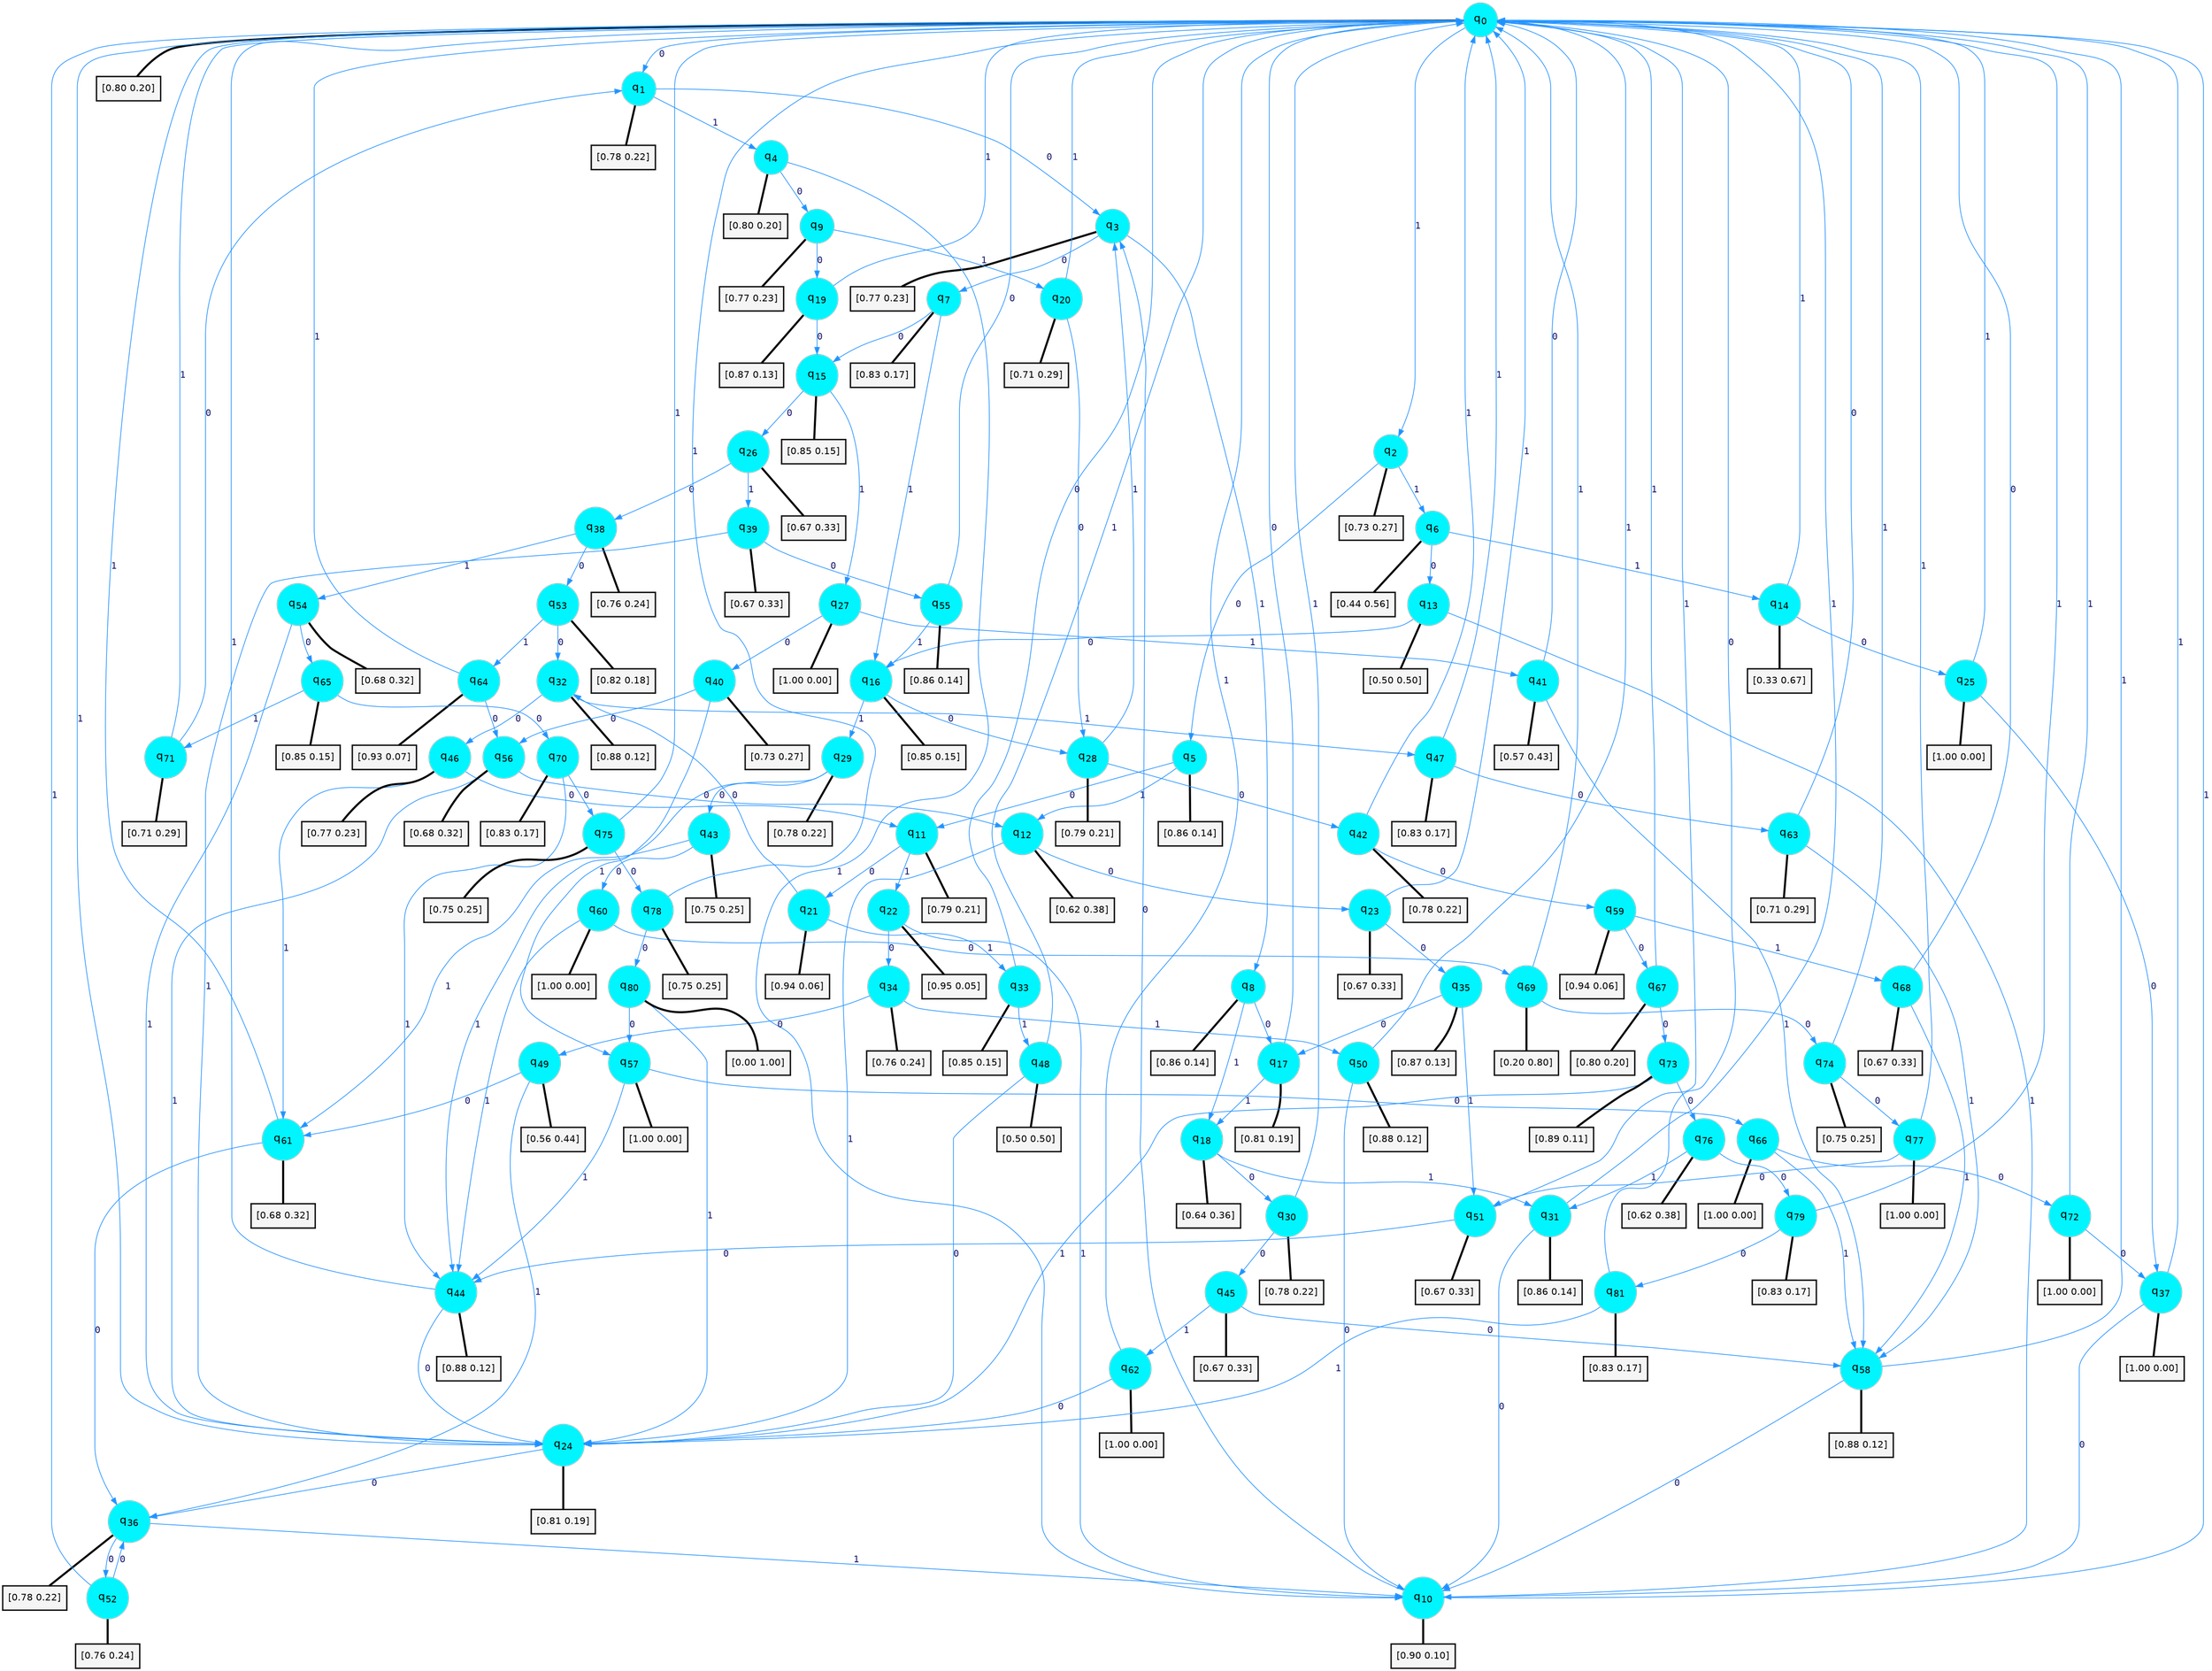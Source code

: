 digraph G {
graph [
bgcolor=transparent, dpi=300, rankdir=TD, size="40,25"];
node [
color=gray, fillcolor=turquoise1, fontcolor=black, fontname=Helvetica, fontsize=16, fontweight=bold, shape=circle, style=filled];
edge [
arrowsize=1, color=dodgerblue1, fontcolor=midnightblue, fontname=courier, fontweight=bold, penwidth=1, style=solid, weight=20];
0[label=<q<SUB>0</SUB>>];
1[label=<q<SUB>1</SUB>>];
2[label=<q<SUB>2</SUB>>];
3[label=<q<SUB>3</SUB>>];
4[label=<q<SUB>4</SUB>>];
5[label=<q<SUB>5</SUB>>];
6[label=<q<SUB>6</SUB>>];
7[label=<q<SUB>7</SUB>>];
8[label=<q<SUB>8</SUB>>];
9[label=<q<SUB>9</SUB>>];
10[label=<q<SUB>10</SUB>>];
11[label=<q<SUB>11</SUB>>];
12[label=<q<SUB>12</SUB>>];
13[label=<q<SUB>13</SUB>>];
14[label=<q<SUB>14</SUB>>];
15[label=<q<SUB>15</SUB>>];
16[label=<q<SUB>16</SUB>>];
17[label=<q<SUB>17</SUB>>];
18[label=<q<SUB>18</SUB>>];
19[label=<q<SUB>19</SUB>>];
20[label=<q<SUB>20</SUB>>];
21[label=<q<SUB>21</SUB>>];
22[label=<q<SUB>22</SUB>>];
23[label=<q<SUB>23</SUB>>];
24[label=<q<SUB>24</SUB>>];
25[label=<q<SUB>25</SUB>>];
26[label=<q<SUB>26</SUB>>];
27[label=<q<SUB>27</SUB>>];
28[label=<q<SUB>28</SUB>>];
29[label=<q<SUB>29</SUB>>];
30[label=<q<SUB>30</SUB>>];
31[label=<q<SUB>31</SUB>>];
32[label=<q<SUB>32</SUB>>];
33[label=<q<SUB>33</SUB>>];
34[label=<q<SUB>34</SUB>>];
35[label=<q<SUB>35</SUB>>];
36[label=<q<SUB>36</SUB>>];
37[label=<q<SUB>37</SUB>>];
38[label=<q<SUB>38</SUB>>];
39[label=<q<SUB>39</SUB>>];
40[label=<q<SUB>40</SUB>>];
41[label=<q<SUB>41</SUB>>];
42[label=<q<SUB>42</SUB>>];
43[label=<q<SUB>43</SUB>>];
44[label=<q<SUB>44</SUB>>];
45[label=<q<SUB>45</SUB>>];
46[label=<q<SUB>46</SUB>>];
47[label=<q<SUB>47</SUB>>];
48[label=<q<SUB>48</SUB>>];
49[label=<q<SUB>49</SUB>>];
50[label=<q<SUB>50</SUB>>];
51[label=<q<SUB>51</SUB>>];
52[label=<q<SUB>52</SUB>>];
53[label=<q<SUB>53</SUB>>];
54[label=<q<SUB>54</SUB>>];
55[label=<q<SUB>55</SUB>>];
56[label=<q<SUB>56</SUB>>];
57[label=<q<SUB>57</SUB>>];
58[label=<q<SUB>58</SUB>>];
59[label=<q<SUB>59</SUB>>];
60[label=<q<SUB>60</SUB>>];
61[label=<q<SUB>61</SUB>>];
62[label=<q<SUB>62</SUB>>];
63[label=<q<SUB>63</SUB>>];
64[label=<q<SUB>64</SUB>>];
65[label=<q<SUB>65</SUB>>];
66[label=<q<SUB>66</SUB>>];
67[label=<q<SUB>67</SUB>>];
68[label=<q<SUB>68</SUB>>];
69[label=<q<SUB>69</SUB>>];
70[label=<q<SUB>70</SUB>>];
71[label=<q<SUB>71</SUB>>];
72[label=<q<SUB>72</SUB>>];
73[label=<q<SUB>73</SUB>>];
74[label=<q<SUB>74</SUB>>];
75[label=<q<SUB>75</SUB>>];
76[label=<q<SUB>76</SUB>>];
77[label=<q<SUB>77</SUB>>];
78[label=<q<SUB>78</SUB>>];
79[label=<q<SUB>79</SUB>>];
80[label=<q<SUB>80</SUB>>];
81[label=<q<SUB>81</SUB>>];
82[label="[0.80 0.20]", shape=box,fontcolor=black, fontname=Helvetica, fontsize=14, penwidth=2, fillcolor=whitesmoke,color=black];
83[label="[0.78 0.22]", shape=box,fontcolor=black, fontname=Helvetica, fontsize=14, penwidth=2, fillcolor=whitesmoke,color=black];
84[label="[0.73 0.27]", shape=box,fontcolor=black, fontname=Helvetica, fontsize=14, penwidth=2, fillcolor=whitesmoke,color=black];
85[label="[0.77 0.23]", shape=box,fontcolor=black, fontname=Helvetica, fontsize=14, penwidth=2, fillcolor=whitesmoke,color=black];
86[label="[0.80 0.20]", shape=box,fontcolor=black, fontname=Helvetica, fontsize=14, penwidth=2, fillcolor=whitesmoke,color=black];
87[label="[0.86 0.14]", shape=box,fontcolor=black, fontname=Helvetica, fontsize=14, penwidth=2, fillcolor=whitesmoke,color=black];
88[label="[0.44 0.56]", shape=box,fontcolor=black, fontname=Helvetica, fontsize=14, penwidth=2, fillcolor=whitesmoke,color=black];
89[label="[0.83 0.17]", shape=box,fontcolor=black, fontname=Helvetica, fontsize=14, penwidth=2, fillcolor=whitesmoke,color=black];
90[label="[0.86 0.14]", shape=box,fontcolor=black, fontname=Helvetica, fontsize=14, penwidth=2, fillcolor=whitesmoke,color=black];
91[label="[0.77 0.23]", shape=box,fontcolor=black, fontname=Helvetica, fontsize=14, penwidth=2, fillcolor=whitesmoke,color=black];
92[label="[0.90 0.10]", shape=box,fontcolor=black, fontname=Helvetica, fontsize=14, penwidth=2, fillcolor=whitesmoke,color=black];
93[label="[0.79 0.21]", shape=box,fontcolor=black, fontname=Helvetica, fontsize=14, penwidth=2, fillcolor=whitesmoke,color=black];
94[label="[0.62 0.38]", shape=box,fontcolor=black, fontname=Helvetica, fontsize=14, penwidth=2, fillcolor=whitesmoke,color=black];
95[label="[0.50 0.50]", shape=box,fontcolor=black, fontname=Helvetica, fontsize=14, penwidth=2, fillcolor=whitesmoke,color=black];
96[label="[0.33 0.67]", shape=box,fontcolor=black, fontname=Helvetica, fontsize=14, penwidth=2, fillcolor=whitesmoke,color=black];
97[label="[0.85 0.15]", shape=box,fontcolor=black, fontname=Helvetica, fontsize=14, penwidth=2, fillcolor=whitesmoke,color=black];
98[label="[0.85 0.15]", shape=box,fontcolor=black, fontname=Helvetica, fontsize=14, penwidth=2, fillcolor=whitesmoke,color=black];
99[label="[0.81 0.19]", shape=box,fontcolor=black, fontname=Helvetica, fontsize=14, penwidth=2, fillcolor=whitesmoke,color=black];
100[label="[0.64 0.36]", shape=box,fontcolor=black, fontname=Helvetica, fontsize=14, penwidth=2, fillcolor=whitesmoke,color=black];
101[label="[0.87 0.13]", shape=box,fontcolor=black, fontname=Helvetica, fontsize=14, penwidth=2, fillcolor=whitesmoke,color=black];
102[label="[0.71 0.29]", shape=box,fontcolor=black, fontname=Helvetica, fontsize=14, penwidth=2, fillcolor=whitesmoke,color=black];
103[label="[0.94 0.06]", shape=box,fontcolor=black, fontname=Helvetica, fontsize=14, penwidth=2, fillcolor=whitesmoke,color=black];
104[label="[0.95 0.05]", shape=box,fontcolor=black, fontname=Helvetica, fontsize=14, penwidth=2, fillcolor=whitesmoke,color=black];
105[label="[0.67 0.33]", shape=box,fontcolor=black, fontname=Helvetica, fontsize=14, penwidth=2, fillcolor=whitesmoke,color=black];
106[label="[0.81 0.19]", shape=box,fontcolor=black, fontname=Helvetica, fontsize=14, penwidth=2, fillcolor=whitesmoke,color=black];
107[label="[1.00 0.00]", shape=box,fontcolor=black, fontname=Helvetica, fontsize=14, penwidth=2, fillcolor=whitesmoke,color=black];
108[label="[0.67 0.33]", shape=box,fontcolor=black, fontname=Helvetica, fontsize=14, penwidth=2, fillcolor=whitesmoke,color=black];
109[label="[1.00 0.00]", shape=box,fontcolor=black, fontname=Helvetica, fontsize=14, penwidth=2, fillcolor=whitesmoke,color=black];
110[label="[0.79 0.21]", shape=box,fontcolor=black, fontname=Helvetica, fontsize=14, penwidth=2, fillcolor=whitesmoke,color=black];
111[label="[0.78 0.22]", shape=box,fontcolor=black, fontname=Helvetica, fontsize=14, penwidth=2, fillcolor=whitesmoke,color=black];
112[label="[0.78 0.22]", shape=box,fontcolor=black, fontname=Helvetica, fontsize=14, penwidth=2, fillcolor=whitesmoke,color=black];
113[label="[0.86 0.14]", shape=box,fontcolor=black, fontname=Helvetica, fontsize=14, penwidth=2, fillcolor=whitesmoke,color=black];
114[label="[0.88 0.12]", shape=box,fontcolor=black, fontname=Helvetica, fontsize=14, penwidth=2, fillcolor=whitesmoke,color=black];
115[label="[0.85 0.15]", shape=box,fontcolor=black, fontname=Helvetica, fontsize=14, penwidth=2, fillcolor=whitesmoke,color=black];
116[label="[0.76 0.24]", shape=box,fontcolor=black, fontname=Helvetica, fontsize=14, penwidth=2, fillcolor=whitesmoke,color=black];
117[label="[0.87 0.13]", shape=box,fontcolor=black, fontname=Helvetica, fontsize=14, penwidth=2, fillcolor=whitesmoke,color=black];
118[label="[0.78 0.22]", shape=box,fontcolor=black, fontname=Helvetica, fontsize=14, penwidth=2, fillcolor=whitesmoke,color=black];
119[label="[1.00 0.00]", shape=box,fontcolor=black, fontname=Helvetica, fontsize=14, penwidth=2, fillcolor=whitesmoke,color=black];
120[label="[0.76 0.24]", shape=box,fontcolor=black, fontname=Helvetica, fontsize=14, penwidth=2, fillcolor=whitesmoke,color=black];
121[label="[0.67 0.33]", shape=box,fontcolor=black, fontname=Helvetica, fontsize=14, penwidth=2, fillcolor=whitesmoke,color=black];
122[label="[0.73 0.27]", shape=box,fontcolor=black, fontname=Helvetica, fontsize=14, penwidth=2, fillcolor=whitesmoke,color=black];
123[label="[0.57 0.43]", shape=box,fontcolor=black, fontname=Helvetica, fontsize=14, penwidth=2, fillcolor=whitesmoke,color=black];
124[label="[0.78 0.22]", shape=box,fontcolor=black, fontname=Helvetica, fontsize=14, penwidth=2, fillcolor=whitesmoke,color=black];
125[label="[0.75 0.25]", shape=box,fontcolor=black, fontname=Helvetica, fontsize=14, penwidth=2, fillcolor=whitesmoke,color=black];
126[label="[0.88 0.12]", shape=box,fontcolor=black, fontname=Helvetica, fontsize=14, penwidth=2, fillcolor=whitesmoke,color=black];
127[label="[0.67 0.33]", shape=box,fontcolor=black, fontname=Helvetica, fontsize=14, penwidth=2, fillcolor=whitesmoke,color=black];
128[label="[0.77 0.23]", shape=box,fontcolor=black, fontname=Helvetica, fontsize=14, penwidth=2, fillcolor=whitesmoke,color=black];
129[label="[0.83 0.17]", shape=box,fontcolor=black, fontname=Helvetica, fontsize=14, penwidth=2, fillcolor=whitesmoke,color=black];
130[label="[0.50 0.50]", shape=box,fontcolor=black, fontname=Helvetica, fontsize=14, penwidth=2, fillcolor=whitesmoke,color=black];
131[label="[0.56 0.44]", shape=box,fontcolor=black, fontname=Helvetica, fontsize=14, penwidth=2, fillcolor=whitesmoke,color=black];
132[label="[0.88 0.12]", shape=box,fontcolor=black, fontname=Helvetica, fontsize=14, penwidth=2, fillcolor=whitesmoke,color=black];
133[label="[0.67 0.33]", shape=box,fontcolor=black, fontname=Helvetica, fontsize=14, penwidth=2, fillcolor=whitesmoke,color=black];
134[label="[0.76 0.24]", shape=box,fontcolor=black, fontname=Helvetica, fontsize=14, penwidth=2, fillcolor=whitesmoke,color=black];
135[label="[0.82 0.18]", shape=box,fontcolor=black, fontname=Helvetica, fontsize=14, penwidth=2, fillcolor=whitesmoke,color=black];
136[label="[0.68 0.32]", shape=box,fontcolor=black, fontname=Helvetica, fontsize=14, penwidth=2, fillcolor=whitesmoke,color=black];
137[label="[0.86 0.14]", shape=box,fontcolor=black, fontname=Helvetica, fontsize=14, penwidth=2, fillcolor=whitesmoke,color=black];
138[label="[0.68 0.32]", shape=box,fontcolor=black, fontname=Helvetica, fontsize=14, penwidth=2, fillcolor=whitesmoke,color=black];
139[label="[1.00 0.00]", shape=box,fontcolor=black, fontname=Helvetica, fontsize=14, penwidth=2, fillcolor=whitesmoke,color=black];
140[label="[0.88 0.12]", shape=box,fontcolor=black, fontname=Helvetica, fontsize=14, penwidth=2, fillcolor=whitesmoke,color=black];
141[label="[0.94 0.06]", shape=box,fontcolor=black, fontname=Helvetica, fontsize=14, penwidth=2, fillcolor=whitesmoke,color=black];
142[label="[1.00 0.00]", shape=box,fontcolor=black, fontname=Helvetica, fontsize=14, penwidth=2, fillcolor=whitesmoke,color=black];
143[label="[0.68 0.32]", shape=box,fontcolor=black, fontname=Helvetica, fontsize=14, penwidth=2, fillcolor=whitesmoke,color=black];
144[label="[1.00 0.00]", shape=box,fontcolor=black, fontname=Helvetica, fontsize=14, penwidth=2, fillcolor=whitesmoke,color=black];
145[label="[0.71 0.29]", shape=box,fontcolor=black, fontname=Helvetica, fontsize=14, penwidth=2, fillcolor=whitesmoke,color=black];
146[label="[0.93 0.07]", shape=box,fontcolor=black, fontname=Helvetica, fontsize=14, penwidth=2, fillcolor=whitesmoke,color=black];
147[label="[0.85 0.15]", shape=box,fontcolor=black, fontname=Helvetica, fontsize=14, penwidth=2, fillcolor=whitesmoke,color=black];
148[label="[1.00 0.00]", shape=box,fontcolor=black, fontname=Helvetica, fontsize=14, penwidth=2, fillcolor=whitesmoke,color=black];
149[label="[0.80 0.20]", shape=box,fontcolor=black, fontname=Helvetica, fontsize=14, penwidth=2, fillcolor=whitesmoke,color=black];
150[label="[0.67 0.33]", shape=box,fontcolor=black, fontname=Helvetica, fontsize=14, penwidth=2, fillcolor=whitesmoke,color=black];
151[label="[0.20 0.80]", shape=box,fontcolor=black, fontname=Helvetica, fontsize=14, penwidth=2, fillcolor=whitesmoke,color=black];
152[label="[0.83 0.17]", shape=box,fontcolor=black, fontname=Helvetica, fontsize=14, penwidth=2, fillcolor=whitesmoke,color=black];
153[label="[0.71 0.29]", shape=box,fontcolor=black, fontname=Helvetica, fontsize=14, penwidth=2, fillcolor=whitesmoke,color=black];
154[label="[1.00 0.00]", shape=box,fontcolor=black, fontname=Helvetica, fontsize=14, penwidth=2, fillcolor=whitesmoke,color=black];
155[label="[0.89 0.11]", shape=box,fontcolor=black, fontname=Helvetica, fontsize=14, penwidth=2, fillcolor=whitesmoke,color=black];
156[label="[0.75 0.25]", shape=box,fontcolor=black, fontname=Helvetica, fontsize=14, penwidth=2, fillcolor=whitesmoke,color=black];
157[label="[0.75 0.25]", shape=box,fontcolor=black, fontname=Helvetica, fontsize=14, penwidth=2, fillcolor=whitesmoke,color=black];
158[label="[0.62 0.38]", shape=box,fontcolor=black, fontname=Helvetica, fontsize=14, penwidth=2, fillcolor=whitesmoke,color=black];
159[label="[1.00 0.00]", shape=box,fontcolor=black, fontname=Helvetica, fontsize=14, penwidth=2, fillcolor=whitesmoke,color=black];
160[label="[0.75 0.25]", shape=box,fontcolor=black, fontname=Helvetica, fontsize=14, penwidth=2, fillcolor=whitesmoke,color=black];
161[label="[0.83 0.17]", shape=box,fontcolor=black, fontname=Helvetica, fontsize=14, penwidth=2, fillcolor=whitesmoke,color=black];
162[label="[0.00 1.00]", shape=box,fontcolor=black, fontname=Helvetica, fontsize=14, penwidth=2, fillcolor=whitesmoke,color=black];
163[label="[0.83 0.17]", shape=box,fontcolor=black, fontname=Helvetica, fontsize=14, penwidth=2, fillcolor=whitesmoke,color=black];
0->1 [label=0];
0->2 [label=1];
0->82 [arrowhead=none, penwidth=3,color=black];
1->3 [label=0];
1->4 [label=1];
1->83 [arrowhead=none, penwidth=3,color=black];
2->5 [label=0];
2->6 [label=1];
2->84 [arrowhead=none, penwidth=3,color=black];
3->7 [label=0];
3->8 [label=1];
3->85 [arrowhead=none, penwidth=3,color=black];
4->9 [label=0];
4->10 [label=1];
4->86 [arrowhead=none, penwidth=3,color=black];
5->11 [label=0];
5->12 [label=1];
5->87 [arrowhead=none, penwidth=3,color=black];
6->13 [label=0];
6->14 [label=1];
6->88 [arrowhead=none, penwidth=3,color=black];
7->15 [label=0];
7->16 [label=1];
7->89 [arrowhead=none, penwidth=3,color=black];
8->17 [label=0];
8->18 [label=1];
8->90 [arrowhead=none, penwidth=3,color=black];
9->19 [label=0];
9->20 [label=1];
9->91 [arrowhead=none, penwidth=3,color=black];
10->3 [label=0];
10->0 [label=1];
10->92 [arrowhead=none, penwidth=3,color=black];
11->21 [label=0];
11->22 [label=1];
11->93 [arrowhead=none, penwidth=3,color=black];
12->23 [label=0];
12->24 [label=1];
12->94 [arrowhead=none, penwidth=3,color=black];
13->16 [label=0];
13->10 [label=1];
13->95 [arrowhead=none, penwidth=3,color=black];
14->25 [label=0];
14->0 [label=1];
14->96 [arrowhead=none, penwidth=3,color=black];
15->26 [label=0];
15->27 [label=1];
15->97 [arrowhead=none, penwidth=3,color=black];
16->28 [label=0];
16->29 [label=1];
16->98 [arrowhead=none, penwidth=3,color=black];
17->0 [label=0];
17->18 [label=1];
17->99 [arrowhead=none, penwidth=3,color=black];
18->30 [label=0];
18->31 [label=1];
18->100 [arrowhead=none, penwidth=3,color=black];
19->15 [label=0];
19->0 [label=1];
19->101 [arrowhead=none, penwidth=3,color=black];
20->28 [label=0];
20->0 [label=1];
20->102 [arrowhead=none, penwidth=3,color=black];
21->32 [label=0];
21->33 [label=1];
21->103 [arrowhead=none, penwidth=3,color=black];
22->34 [label=0];
22->10 [label=1];
22->104 [arrowhead=none, penwidth=3,color=black];
23->35 [label=0];
23->0 [label=1];
23->105 [arrowhead=none, penwidth=3,color=black];
24->36 [label=0];
24->0 [label=1];
24->106 [arrowhead=none, penwidth=3,color=black];
25->37 [label=0];
25->0 [label=1];
25->107 [arrowhead=none, penwidth=3,color=black];
26->38 [label=0];
26->39 [label=1];
26->108 [arrowhead=none, penwidth=3,color=black];
27->40 [label=0];
27->41 [label=1];
27->109 [arrowhead=none, penwidth=3,color=black];
28->42 [label=0];
28->3 [label=1];
28->110 [arrowhead=none, penwidth=3,color=black];
29->43 [label=0];
29->44 [label=1];
29->111 [arrowhead=none, penwidth=3,color=black];
30->45 [label=0];
30->0 [label=1];
30->112 [arrowhead=none, penwidth=3,color=black];
31->10 [label=0];
31->0 [label=1];
31->113 [arrowhead=none, penwidth=3,color=black];
32->46 [label=0];
32->47 [label=1];
32->114 [arrowhead=none, penwidth=3,color=black];
33->0 [label=0];
33->48 [label=1];
33->115 [arrowhead=none, penwidth=3,color=black];
34->49 [label=0];
34->50 [label=1];
34->116 [arrowhead=none, penwidth=3,color=black];
35->17 [label=0];
35->51 [label=1];
35->117 [arrowhead=none, penwidth=3,color=black];
36->52 [label=0];
36->10 [label=1];
36->118 [arrowhead=none, penwidth=3,color=black];
37->10 [label=0];
37->0 [label=1];
37->119 [arrowhead=none, penwidth=3,color=black];
38->53 [label=0];
38->54 [label=1];
38->120 [arrowhead=none, penwidth=3,color=black];
39->55 [label=0];
39->24 [label=1];
39->121 [arrowhead=none, penwidth=3,color=black];
40->56 [label=0];
40->57 [label=1];
40->122 [arrowhead=none, penwidth=3,color=black];
41->0 [label=0];
41->58 [label=1];
41->123 [arrowhead=none, penwidth=3,color=black];
42->59 [label=0];
42->0 [label=1];
42->124 [arrowhead=none, penwidth=3,color=black];
43->60 [label=0];
43->61 [label=1];
43->125 [arrowhead=none, penwidth=3,color=black];
44->24 [label=0];
44->0 [label=1];
44->126 [arrowhead=none, penwidth=3,color=black];
45->58 [label=0];
45->62 [label=1];
45->127 [arrowhead=none, penwidth=3,color=black];
46->11 [label=0];
46->61 [label=1];
46->128 [arrowhead=none, penwidth=3,color=black];
47->63 [label=0];
47->0 [label=1];
47->129 [arrowhead=none, penwidth=3,color=black];
48->24 [label=0];
48->0 [label=1];
48->130 [arrowhead=none, penwidth=3,color=black];
49->61 [label=0];
49->36 [label=1];
49->131 [arrowhead=none, penwidth=3,color=black];
50->10 [label=0];
50->0 [label=1];
50->132 [arrowhead=none, penwidth=3,color=black];
51->44 [label=0];
51->0 [label=1];
51->133 [arrowhead=none, penwidth=3,color=black];
52->36 [label=0];
52->0 [label=1];
52->134 [arrowhead=none, penwidth=3,color=black];
53->32 [label=0];
53->64 [label=1];
53->135 [arrowhead=none, penwidth=3,color=black];
54->65 [label=0];
54->24 [label=1];
54->136 [arrowhead=none, penwidth=3,color=black];
55->0 [label=0];
55->16 [label=1];
55->137 [arrowhead=none, penwidth=3,color=black];
56->12 [label=0];
56->24 [label=1];
56->138 [arrowhead=none, penwidth=3,color=black];
57->66 [label=0];
57->44 [label=1];
57->139 [arrowhead=none, penwidth=3,color=black];
58->10 [label=0];
58->0 [label=1];
58->140 [arrowhead=none, penwidth=3,color=black];
59->67 [label=0];
59->68 [label=1];
59->141 [arrowhead=none, penwidth=3,color=black];
60->69 [label=0];
60->44 [label=1];
60->142 [arrowhead=none, penwidth=3,color=black];
61->36 [label=0];
61->0 [label=1];
61->143 [arrowhead=none, penwidth=3,color=black];
62->24 [label=0];
62->0 [label=1];
62->144 [arrowhead=none, penwidth=3,color=black];
63->0 [label=0];
63->58 [label=1];
63->145 [arrowhead=none, penwidth=3,color=black];
64->56 [label=0];
64->0 [label=1];
64->146 [arrowhead=none, penwidth=3,color=black];
65->70 [label=0];
65->71 [label=1];
65->147 [arrowhead=none, penwidth=3,color=black];
66->72 [label=0];
66->58 [label=1];
66->148 [arrowhead=none, penwidth=3,color=black];
67->73 [label=0];
67->0 [label=1];
67->149 [arrowhead=none, penwidth=3,color=black];
68->0 [label=0];
68->58 [label=1];
68->150 [arrowhead=none, penwidth=3,color=black];
69->74 [label=0];
69->0 [label=1];
69->151 [arrowhead=none, penwidth=3,color=black];
70->75 [label=0];
70->44 [label=1];
70->152 [arrowhead=none, penwidth=3,color=black];
71->1 [label=0];
71->0 [label=1];
71->153 [arrowhead=none, penwidth=3,color=black];
72->37 [label=0];
72->0 [label=1];
72->154 [arrowhead=none, penwidth=3,color=black];
73->76 [label=0];
73->24 [label=1];
73->155 [arrowhead=none, penwidth=3,color=black];
74->77 [label=0];
74->0 [label=1];
74->156 [arrowhead=none, penwidth=3,color=black];
75->78 [label=0];
75->0 [label=1];
75->157 [arrowhead=none, penwidth=3,color=black];
76->79 [label=0];
76->31 [label=1];
76->158 [arrowhead=none, penwidth=3,color=black];
77->51 [label=0];
77->0 [label=1];
77->159 [arrowhead=none, penwidth=3,color=black];
78->80 [label=0];
78->0 [label=1];
78->160 [arrowhead=none, penwidth=3,color=black];
79->81 [label=0];
79->0 [label=1];
79->161 [arrowhead=none, penwidth=3,color=black];
80->57 [label=0];
80->24 [label=1];
80->162 [arrowhead=none, penwidth=3,color=black];
81->0 [label=0];
81->24 [label=1];
81->163 [arrowhead=none, penwidth=3,color=black];
}
